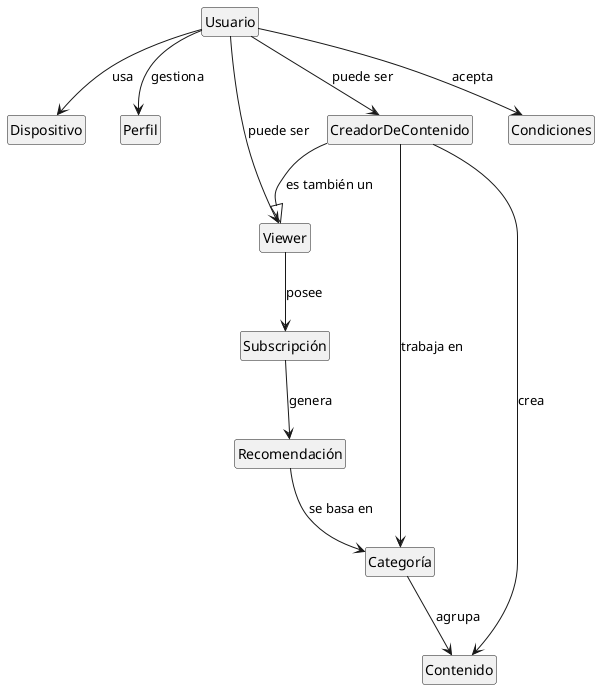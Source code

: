 @startuml
hide empty members
hide circle
class Usuario {
}

class Dispositivo {
}

class Perfil {
}

class Viewer {
}

class CreadorDeContenido {
}

class Condiciones {
}

class Categoría {
}

class Subscripción {
}

class Recomendación {
}

class Contenido {
}

Usuario --> Dispositivo : "usa"
Usuario --> Perfil : "gestiona"
Usuario --> Condiciones : "acepta"
Usuario --> Viewer : "puede ser"
Usuario --> CreadorDeContenido : "puede ser"
Viewer --> Subscripción : "posee"
Subscripción --> Recomendación : "genera"
Recomendación --> Categoría : "se basa en"
Categoría --> Contenido : "agrupa"
CreadorDeContenido --> Contenido : "crea"
CreadorDeContenido --> Categoría : "trabaja en"
CreadorDeContenido --|> Viewer : "es también un"

@enduml
